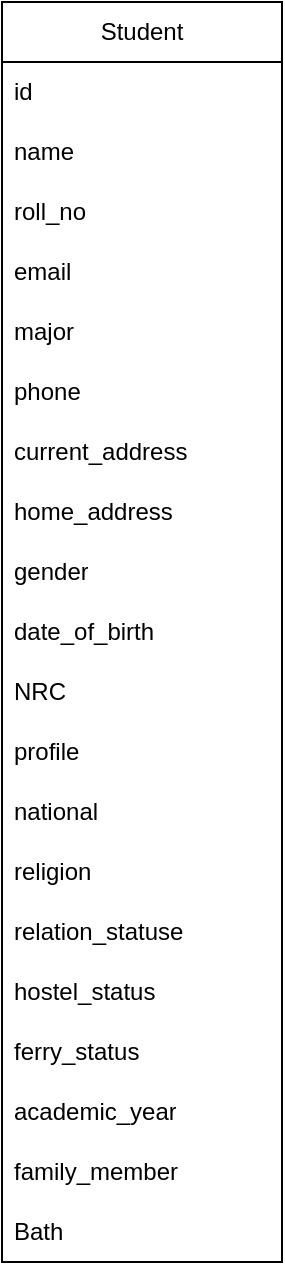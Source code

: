 <mxfile version="24.7.3" type="github">
  <diagram name="Page-1" id="ZQQILs_27uDYrTTadvcv">
    <mxGraphModel dx="377" dy="342" grid="1" gridSize="10" guides="1" tooltips="1" connect="1" arrows="1" fold="1" page="1" pageScale="1" pageWidth="850" pageHeight="1100" math="0" shadow="0">
      <root>
        <mxCell id="0" />
        <mxCell id="1" parent="0" />
        <mxCell id="VK9XXePrNqaeZpaG2CzC-2" value="Student" style="swimlane;fontStyle=0;childLayout=stackLayout;horizontal=1;startSize=30;horizontalStack=0;resizeParent=1;resizeParentMax=0;resizeLast=0;collapsible=1;marginBottom=0;whiteSpace=wrap;html=1;" vertex="1" parent="1">
          <mxGeometry x="200" y="40" width="140" height="630" as="geometry" />
        </mxCell>
        <mxCell id="VK9XXePrNqaeZpaG2CzC-3" value="id" style="text;strokeColor=none;fillColor=none;align=left;verticalAlign=middle;spacingLeft=4;spacingRight=4;overflow=hidden;points=[[0,0.5],[1,0.5]];portConstraint=eastwest;rotatable=0;whiteSpace=wrap;html=1;" vertex="1" parent="VK9XXePrNqaeZpaG2CzC-2">
          <mxGeometry y="30" width="140" height="30" as="geometry" />
        </mxCell>
        <mxCell id="VK9XXePrNqaeZpaG2CzC-5" value="name" style="text;strokeColor=none;fillColor=none;align=left;verticalAlign=middle;spacingLeft=4;spacingRight=4;overflow=hidden;points=[[0,0.5],[1,0.5]];portConstraint=eastwest;rotatable=0;whiteSpace=wrap;html=1;" vertex="1" parent="VK9XXePrNqaeZpaG2CzC-2">
          <mxGeometry y="60" width="140" height="30" as="geometry" />
        </mxCell>
        <mxCell id="VK9XXePrNqaeZpaG2CzC-6" value="roll_no" style="text;strokeColor=none;fillColor=none;align=left;verticalAlign=middle;spacingLeft=4;spacingRight=4;overflow=hidden;points=[[0,0.5],[1,0.5]];portConstraint=eastwest;rotatable=0;whiteSpace=wrap;html=1;" vertex="1" parent="VK9XXePrNqaeZpaG2CzC-2">
          <mxGeometry y="90" width="140" height="30" as="geometry" />
        </mxCell>
        <mxCell id="VK9XXePrNqaeZpaG2CzC-7" value="email" style="text;strokeColor=none;fillColor=none;align=left;verticalAlign=middle;spacingLeft=4;spacingRight=4;overflow=hidden;points=[[0,0.5],[1,0.5]];portConstraint=eastwest;rotatable=0;whiteSpace=wrap;html=1;" vertex="1" parent="VK9XXePrNqaeZpaG2CzC-2">
          <mxGeometry y="120" width="140" height="30" as="geometry" />
        </mxCell>
        <mxCell id="VK9XXePrNqaeZpaG2CzC-8" value="major" style="text;strokeColor=none;fillColor=none;align=left;verticalAlign=middle;spacingLeft=4;spacingRight=4;overflow=hidden;points=[[0,0.5],[1,0.5]];portConstraint=eastwest;rotatable=0;whiteSpace=wrap;html=1;" vertex="1" parent="VK9XXePrNqaeZpaG2CzC-2">
          <mxGeometry y="150" width="140" height="30" as="geometry" />
        </mxCell>
        <mxCell id="VK9XXePrNqaeZpaG2CzC-9" value="phone" style="text;strokeColor=none;fillColor=none;align=left;verticalAlign=middle;spacingLeft=4;spacingRight=4;overflow=hidden;points=[[0,0.5],[1,0.5]];portConstraint=eastwest;rotatable=0;whiteSpace=wrap;html=1;" vertex="1" parent="VK9XXePrNqaeZpaG2CzC-2">
          <mxGeometry y="180" width="140" height="30" as="geometry" />
        </mxCell>
        <mxCell id="VK9XXePrNqaeZpaG2CzC-10" value="current_address" style="text;strokeColor=none;fillColor=none;align=left;verticalAlign=middle;spacingLeft=4;spacingRight=4;overflow=hidden;points=[[0,0.5],[1,0.5]];portConstraint=eastwest;rotatable=0;whiteSpace=wrap;html=1;" vertex="1" parent="VK9XXePrNqaeZpaG2CzC-2">
          <mxGeometry y="210" width="140" height="30" as="geometry" />
        </mxCell>
        <mxCell id="VK9XXePrNqaeZpaG2CzC-11" value="home_address" style="text;strokeColor=none;fillColor=none;align=left;verticalAlign=middle;spacingLeft=4;spacingRight=4;overflow=hidden;points=[[0,0.5],[1,0.5]];portConstraint=eastwest;rotatable=0;whiteSpace=wrap;html=1;" vertex="1" parent="VK9XXePrNqaeZpaG2CzC-2">
          <mxGeometry y="240" width="140" height="30" as="geometry" />
        </mxCell>
        <mxCell id="VK9XXePrNqaeZpaG2CzC-12" value="gender" style="text;strokeColor=none;fillColor=none;align=left;verticalAlign=middle;spacingLeft=4;spacingRight=4;overflow=hidden;points=[[0,0.5],[1,0.5]];portConstraint=eastwest;rotatable=0;whiteSpace=wrap;html=1;" vertex="1" parent="VK9XXePrNqaeZpaG2CzC-2">
          <mxGeometry y="270" width="140" height="30" as="geometry" />
        </mxCell>
        <mxCell id="VK9XXePrNqaeZpaG2CzC-13" value="date_of_birth" style="text;strokeColor=none;fillColor=none;align=left;verticalAlign=middle;spacingLeft=4;spacingRight=4;overflow=hidden;points=[[0,0.5],[1,0.5]];portConstraint=eastwest;rotatable=0;whiteSpace=wrap;html=1;" vertex="1" parent="VK9XXePrNqaeZpaG2CzC-2">
          <mxGeometry y="300" width="140" height="30" as="geometry" />
        </mxCell>
        <mxCell id="VK9XXePrNqaeZpaG2CzC-14" value="NRC" style="text;strokeColor=none;fillColor=none;align=left;verticalAlign=middle;spacingLeft=4;spacingRight=4;overflow=hidden;points=[[0,0.5],[1,0.5]];portConstraint=eastwest;rotatable=0;whiteSpace=wrap;html=1;" vertex="1" parent="VK9XXePrNqaeZpaG2CzC-2">
          <mxGeometry y="330" width="140" height="30" as="geometry" />
        </mxCell>
        <mxCell id="VK9XXePrNqaeZpaG2CzC-15" value="profile" style="text;strokeColor=none;fillColor=none;align=left;verticalAlign=middle;spacingLeft=4;spacingRight=4;overflow=hidden;points=[[0,0.5],[1,0.5]];portConstraint=eastwest;rotatable=0;whiteSpace=wrap;html=1;" vertex="1" parent="VK9XXePrNqaeZpaG2CzC-2">
          <mxGeometry y="360" width="140" height="30" as="geometry" />
        </mxCell>
        <mxCell id="VK9XXePrNqaeZpaG2CzC-16" value="national" style="text;strokeColor=none;fillColor=none;align=left;verticalAlign=middle;spacingLeft=4;spacingRight=4;overflow=hidden;points=[[0,0.5],[1,0.5]];portConstraint=eastwest;rotatable=0;whiteSpace=wrap;html=1;" vertex="1" parent="VK9XXePrNqaeZpaG2CzC-2">
          <mxGeometry y="390" width="140" height="30" as="geometry" />
        </mxCell>
        <mxCell id="VK9XXePrNqaeZpaG2CzC-17" value="religion" style="text;strokeColor=none;fillColor=none;align=left;verticalAlign=middle;spacingLeft=4;spacingRight=4;overflow=hidden;points=[[0,0.5],[1,0.5]];portConstraint=eastwest;rotatable=0;whiteSpace=wrap;html=1;" vertex="1" parent="VK9XXePrNqaeZpaG2CzC-2">
          <mxGeometry y="420" width="140" height="30" as="geometry" />
        </mxCell>
        <mxCell id="VK9XXePrNqaeZpaG2CzC-18" value="relation_statuse" style="text;strokeColor=none;fillColor=none;align=left;verticalAlign=middle;spacingLeft=4;spacingRight=4;overflow=hidden;points=[[0,0.5],[1,0.5]];portConstraint=eastwest;rotatable=0;whiteSpace=wrap;html=1;" vertex="1" parent="VK9XXePrNqaeZpaG2CzC-2">
          <mxGeometry y="450" width="140" height="30" as="geometry" />
        </mxCell>
        <mxCell id="VK9XXePrNqaeZpaG2CzC-19" value="hostel_status" style="text;strokeColor=none;fillColor=none;align=left;verticalAlign=middle;spacingLeft=4;spacingRight=4;overflow=hidden;points=[[0,0.5],[1,0.5]];portConstraint=eastwest;rotatable=0;whiteSpace=wrap;html=1;" vertex="1" parent="VK9XXePrNqaeZpaG2CzC-2">
          <mxGeometry y="480" width="140" height="30" as="geometry" />
        </mxCell>
        <mxCell id="VK9XXePrNqaeZpaG2CzC-20" value="ferry_status" style="text;strokeColor=none;fillColor=none;align=left;verticalAlign=middle;spacingLeft=4;spacingRight=4;overflow=hidden;points=[[0,0.5],[1,0.5]];portConstraint=eastwest;rotatable=0;whiteSpace=wrap;html=1;" vertex="1" parent="VK9XXePrNqaeZpaG2CzC-2">
          <mxGeometry y="510" width="140" height="30" as="geometry" />
        </mxCell>
        <mxCell id="VK9XXePrNqaeZpaG2CzC-21" value="academic_year" style="text;strokeColor=none;fillColor=none;align=left;verticalAlign=middle;spacingLeft=4;spacingRight=4;overflow=hidden;points=[[0,0.5],[1,0.5]];portConstraint=eastwest;rotatable=0;whiteSpace=wrap;html=1;" vertex="1" parent="VK9XXePrNqaeZpaG2CzC-2">
          <mxGeometry y="540" width="140" height="30" as="geometry" />
        </mxCell>
        <mxCell id="VK9XXePrNqaeZpaG2CzC-22" value="family_member" style="text;strokeColor=none;fillColor=none;align=left;verticalAlign=middle;spacingLeft=4;spacingRight=4;overflow=hidden;points=[[0,0.5],[1,0.5]];portConstraint=eastwest;rotatable=0;whiteSpace=wrap;html=1;" vertex="1" parent="VK9XXePrNqaeZpaG2CzC-2">
          <mxGeometry y="570" width="140" height="30" as="geometry" />
        </mxCell>
        <mxCell id="VK9XXePrNqaeZpaG2CzC-23" value="Bath" style="text;strokeColor=none;fillColor=none;align=left;verticalAlign=middle;spacingLeft=4;spacingRight=4;overflow=hidden;points=[[0,0.5],[1,0.5]];portConstraint=eastwest;rotatable=0;whiteSpace=wrap;html=1;" vertex="1" parent="VK9XXePrNqaeZpaG2CzC-2">
          <mxGeometry y="600" width="140" height="30" as="geometry" />
        </mxCell>
      </root>
    </mxGraphModel>
  </diagram>
</mxfile>
